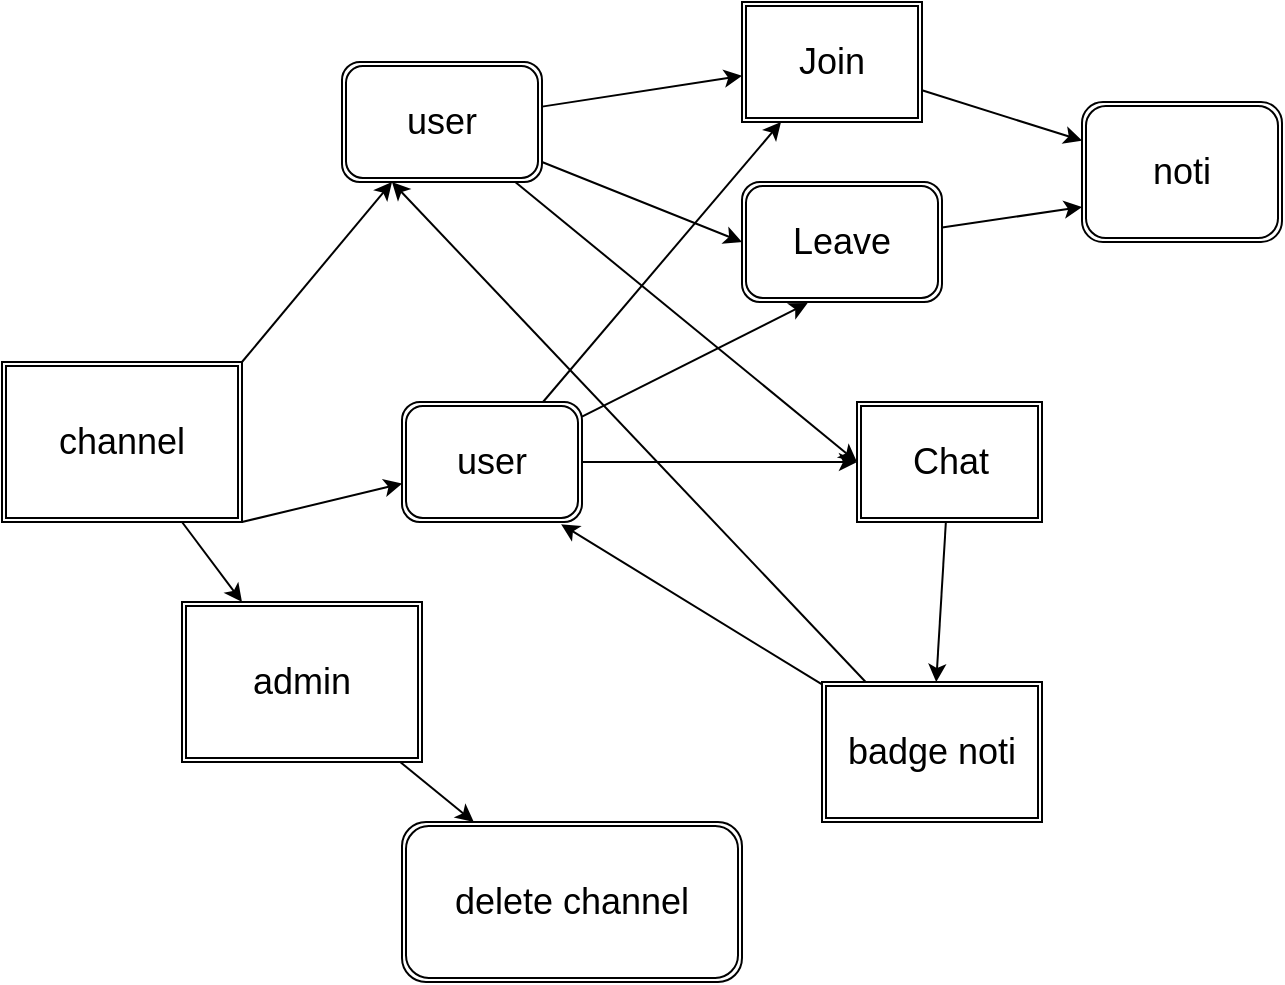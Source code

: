 <mxfile>
    <diagram id="yYYvX-pg5PjKCKL8UfXX" name="Page-1">
        <mxGraphModel dx="1378" dy="567" grid="1" gridSize="10" guides="1" tooltips="1" connect="1" arrows="1" fold="1" page="1" pageScale="1" pageWidth="850" pageHeight="1100" math="0" shadow="0">
            <root>
                <mxCell id="0"/>
                <mxCell id="1" parent="0"/>
                <mxCell id="6" style="edgeStyle=none;html=1;exitX=1;exitY=1;exitDx=0;exitDy=0;fontSize=18;" edge="1" parent="1" source="4" target="7">
                    <mxGeometry relative="1" as="geometry">
                        <mxPoint x="250" y="400" as="targetPoint"/>
                    </mxGeometry>
                </mxCell>
                <mxCell id="8" style="edgeStyle=none;html=1;exitX=1;exitY=0;exitDx=0;exitDy=0;fontSize=18;" edge="1" parent="1" source="4" target="5">
                    <mxGeometry relative="1" as="geometry"/>
                </mxCell>
                <mxCell id="39" style="edgeStyle=none;html=1;fontSize=18;" edge="1" parent="1" source="4" target="38">
                    <mxGeometry relative="1" as="geometry"/>
                </mxCell>
                <mxCell id="4" value="&lt;font style=&quot;font-size: 18px;&quot;&gt;channel&lt;/font&gt;" style="shape=ext;double=1;rounded=0;whiteSpace=wrap;html=1;" vertex="1" parent="1">
                    <mxGeometry x="60" y="210" width="120" height="80" as="geometry"/>
                </mxCell>
                <mxCell id="15" style="edgeStyle=none;html=1;fontSize=18;" edge="1" parent="1" source="5" target="14">
                    <mxGeometry relative="1" as="geometry"/>
                </mxCell>
                <mxCell id="23" style="edgeStyle=none;html=1;entryX=0;entryY=0.5;entryDx=0;entryDy=0;fontSize=18;" edge="1" parent="1" source="5" target="16">
                    <mxGeometry relative="1" as="geometry"/>
                </mxCell>
                <mxCell id="24" style="edgeStyle=none;html=1;entryX=0;entryY=0.5;entryDx=0;entryDy=0;fontSize=18;" edge="1" parent="1" source="5" target="18">
                    <mxGeometry relative="1" as="geometry"/>
                </mxCell>
                <mxCell id="5" value="user" style="shape=ext;double=1;rounded=1;whiteSpace=wrap;html=1;fontSize=18;" vertex="1" parent="1">
                    <mxGeometry x="230" y="60" width="100" height="60" as="geometry"/>
                </mxCell>
                <mxCell id="26" style="edgeStyle=none;html=1;fontSize=18;" edge="1" parent="1" source="7" target="14">
                    <mxGeometry relative="1" as="geometry"/>
                </mxCell>
                <mxCell id="27" style="edgeStyle=none;html=1;entryX=0.328;entryY=1.009;entryDx=0;entryDy=0;entryPerimeter=0;fontSize=18;" edge="1" parent="1" source="7" target="16">
                    <mxGeometry relative="1" as="geometry"/>
                </mxCell>
                <mxCell id="28" style="edgeStyle=none;html=1;fontSize=18;" edge="1" parent="1" source="7" target="18">
                    <mxGeometry relative="1" as="geometry"/>
                </mxCell>
                <mxCell id="7" value="user" style="shape=ext;double=1;rounded=1;whiteSpace=wrap;html=1;fontSize=18;" vertex="1" parent="1">
                    <mxGeometry x="260" y="230" width="90" height="60" as="geometry"/>
                </mxCell>
                <mxCell id="31" style="edgeStyle=none;html=1;fontSize=18;" edge="1" parent="1" source="14" target="30">
                    <mxGeometry relative="1" as="geometry"/>
                </mxCell>
                <mxCell id="14" value="Join" style="shape=ext;double=1;rounded=0;whiteSpace=wrap;html=1;fontSize=18;" vertex="1" parent="1">
                    <mxGeometry x="430" y="30" width="90" height="60" as="geometry"/>
                </mxCell>
                <mxCell id="32" style="edgeStyle=none;html=1;entryX=0;entryY=0.75;entryDx=0;entryDy=0;fontSize=18;" edge="1" parent="1" source="16" target="30">
                    <mxGeometry relative="1" as="geometry"/>
                </mxCell>
                <mxCell id="16" value="Leave" style="shape=ext;double=1;rounded=1;whiteSpace=wrap;html=1;fontSize=18;" vertex="1" parent="1">
                    <mxGeometry x="430" y="120" width="100" height="60" as="geometry"/>
                </mxCell>
                <mxCell id="34" style="edgeStyle=none;html=1;entryX=0.25;entryY=1;entryDx=0;entryDy=0;fontSize=18;" edge="1" parent="1" source="17" target="5">
                    <mxGeometry relative="1" as="geometry"/>
                </mxCell>
                <mxCell id="36" style="edgeStyle=none;html=1;entryX=0.884;entryY=1.019;entryDx=0;entryDy=0;entryPerimeter=0;fontSize=18;" edge="1" parent="1" source="17" target="7">
                    <mxGeometry relative="1" as="geometry"/>
                </mxCell>
                <mxCell id="17" value="badge noti" style="shape=ext;double=1;rounded=0;whiteSpace=wrap;html=1;fontSize=18;" vertex="1" parent="1">
                    <mxGeometry x="470" y="370" width="110" height="70" as="geometry"/>
                </mxCell>
                <mxCell id="33" style="edgeStyle=none;html=1;fontSize=18;" edge="1" parent="1" source="18" target="17">
                    <mxGeometry relative="1" as="geometry"/>
                </mxCell>
                <mxCell id="18" value="Chat" style="shape=ext;double=1;rounded=0;whiteSpace=wrap;html=1;fontSize=18;" vertex="1" parent="1">
                    <mxGeometry x="487.5" y="230" width="92.5" height="60" as="geometry"/>
                </mxCell>
                <mxCell id="30" value="noti" style="shape=ext;double=1;rounded=1;whiteSpace=wrap;html=1;fontSize=18;" vertex="1" parent="1">
                    <mxGeometry x="600" y="80" width="100" height="70" as="geometry"/>
                </mxCell>
                <mxCell id="37" value="delete channel" style="shape=ext;double=1;rounded=1;whiteSpace=wrap;html=1;fontSize=18;" vertex="1" parent="1">
                    <mxGeometry x="260" y="440" width="170" height="80" as="geometry"/>
                </mxCell>
                <mxCell id="40" style="edgeStyle=none;html=1;fontSize=18;" edge="1" parent="1" source="38" target="37">
                    <mxGeometry relative="1" as="geometry"/>
                </mxCell>
                <mxCell id="38" value="admin" style="shape=ext;double=1;rounded=0;whiteSpace=wrap;html=1;fontSize=18;" vertex="1" parent="1">
                    <mxGeometry x="150" y="330" width="120" height="80" as="geometry"/>
                </mxCell>
            </root>
        </mxGraphModel>
    </diagram>
</mxfile>
